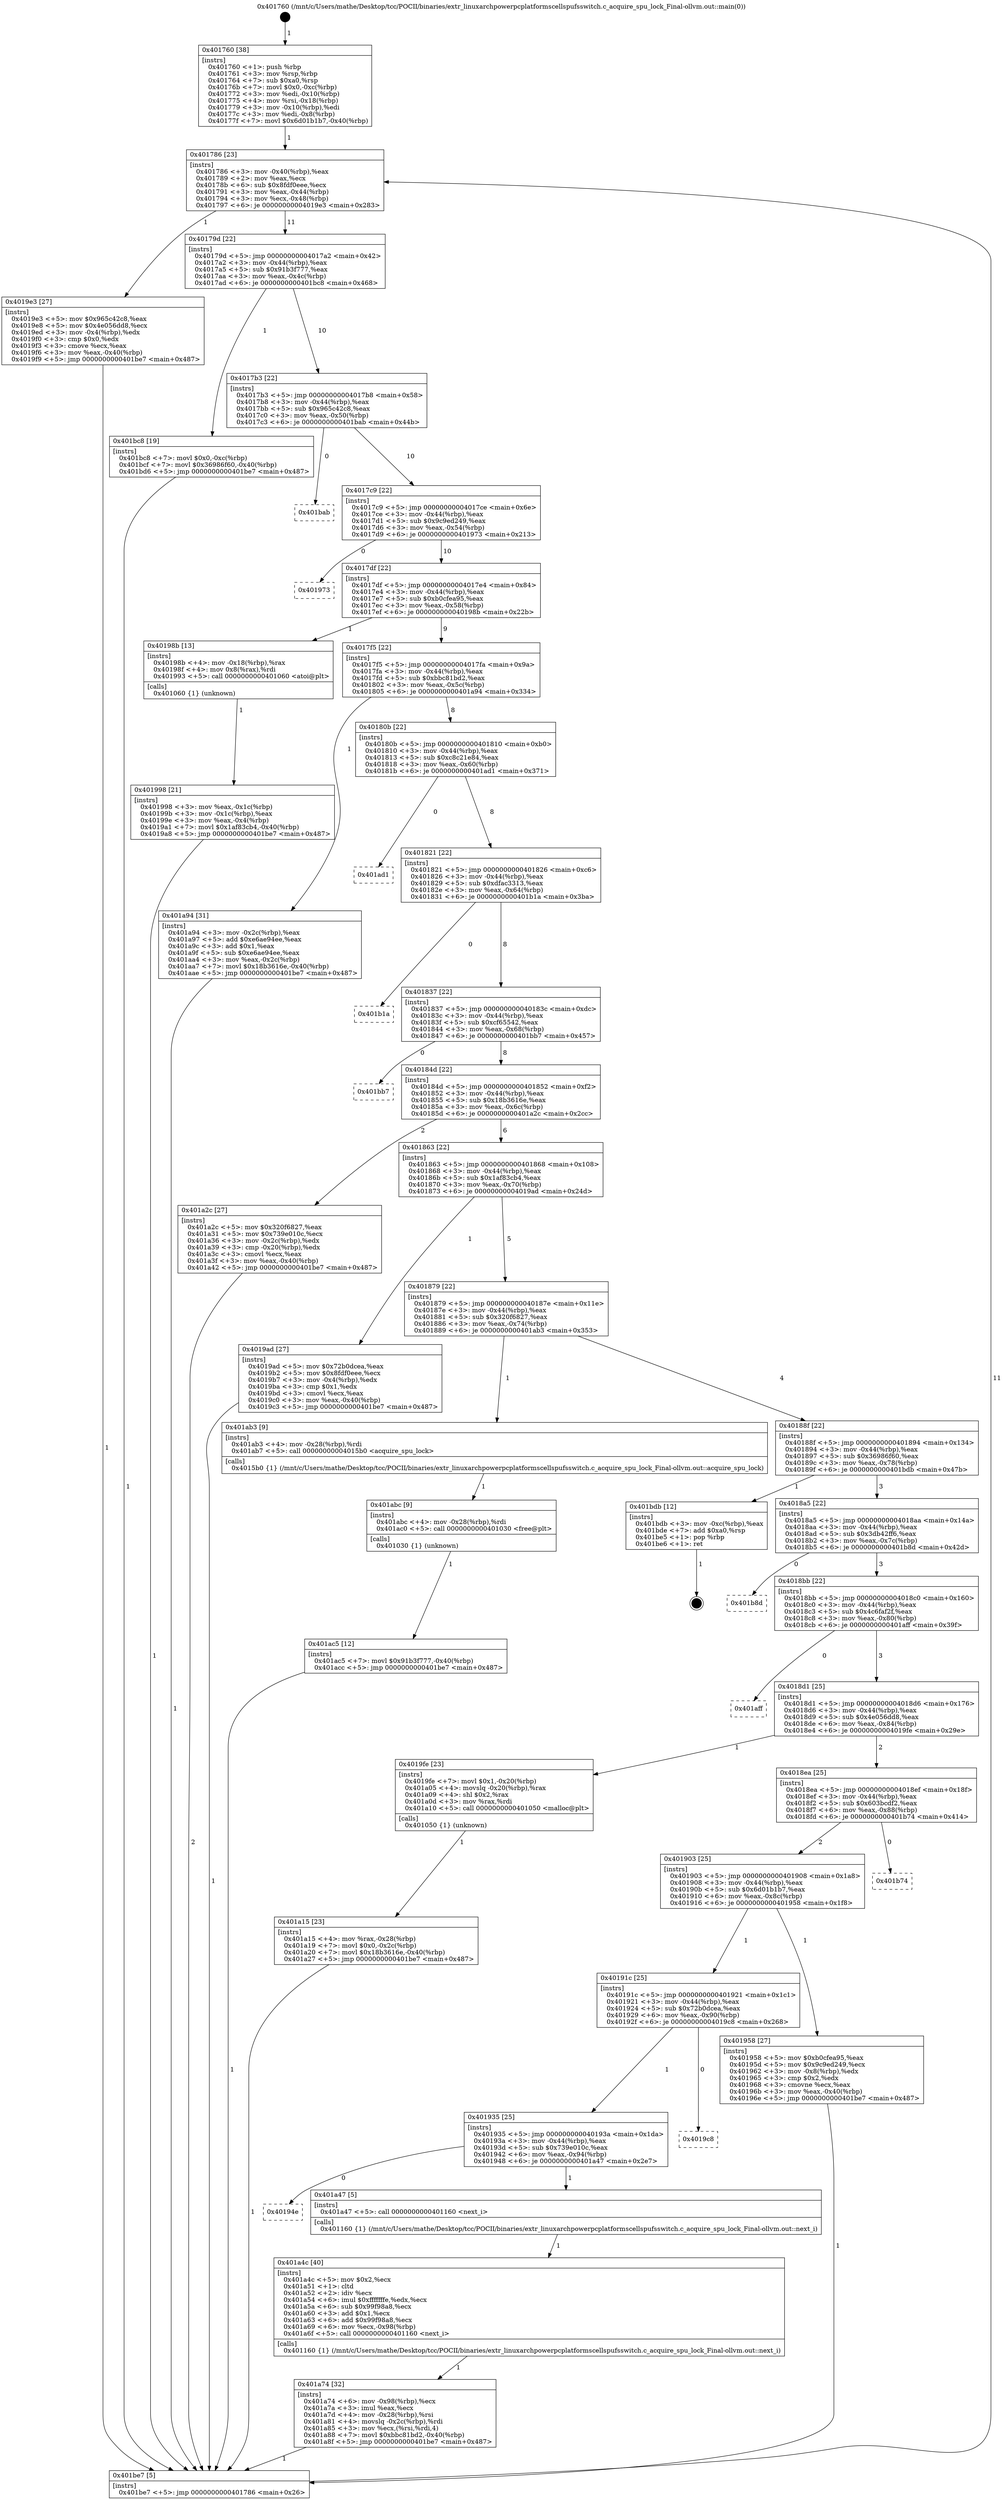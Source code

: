 digraph "0x401760" {
  label = "0x401760 (/mnt/c/Users/mathe/Desktop/tcc/POCII/binaries/extr_linuxarchpowerpcplatformscellspufsswitch.c_acquire_spu_lock_Final-ollvm.out::main(0))"
  labelloc = "t"
  node[shape=record]

  Entry [label="",width=0.3,height=0.3,shape=circle,fillcolor=black,style=filled]
  "0x401786" [label="{
     0x401786 [23]\l
     | [instrs]\l
     &nbsp;&nbsp;0x401786 \<+3\>: mov -0x40(%rbp),%eax\l
     &nbsp;&nbsp;0x401789 \<+2\>: mov %eax,%ecx\l
     &nbsp;&nbsp;0x40178b \<+6\>: sub $0x8fdf0eee,%ecx\l
     &nbsp;&nbsp;0x401791 \<+3\>: mov %eax,-0x44(%rbp)\l
     &nbsp;&nbsp;0x401794 \<+3\>: mov %ecx,-0x48(%rbp)\l
     &nbsp;&nbsp;0x401797 \<+6\>: je 00000000004019e3 \<main+0x283\>\l
  }"]
  "0x4019e3" [label="{
     0x4019e3 [27]\l
     | [instrs]\l
     &nbsp;&nbsp;0x4019e3 \<+5\>: mov $0x965c42c8,%eax\l
     &nbsp;&nbsp;0x4019e8 \<+5\>: mov $0x4e056dd8,%ecx\l
     &nbsp;&nbsp;0x4019ed \<+3\>: mov -0x4(%rbp),%edx\l
     &nbsp;&nbsp;0x4019f0 \<+3\>: cmp $0x0,%edx\l
     &nbsp;&nbsp;0x4019f3 \<+3\>: cmove %ecx,%eax\l
     &nbsp;&nbsp;0x4019f6 \<+3\>: mov %eax,-0x40(%rbp)\l
     &nbsp;&nbsp;0x4019f9 \<+5\>: jmp 0000000000401be7 \<main+0x487\>\l
  }"]
  "0x40179d" [label="{
     0x40179d [22]\l
     | [instrs]\l
     &nbsp;&nbsp;0x40179d \<+5\>: jmp 00000000004017a2 \<main+0x42\>\l
     &nbsp;&nbsp;0x4017a2 \<+3\>: mov -0x44(%rbp),%eax\l
     &nbsp;&nbsp;0x4017a5 \<+5\>: sub $0x91b3f777,%eax\l
     &nbsp;&nbsp;0x4017aa \<+3\>: mov %eax,-0x4c(%rbp)\l
     &nbsp;&nbsp;0x4017ad \<+6\>: je 0000000000401bc8 \<main+0x468\>\l
  }"]
  Exit [label="",width=0.3,height=0.3,shape=circle,fillcolor=black,style=filled,peripheries=2]
  "0x401bc8" [label="{
     0x401bc8 [19]\l
     | [instrs]\l
     &nbsp;&nbsp;0x401bc8 \<+7\>: movl $0x0,-0xc(%rbp)\l
     &nbsp;&nbsp;0x401bcf \<+7\>: movl $0x36986f60,-0x40(%rbp)\l
     &nbsp;&nbsp;0x401bd6 \<+5\>: jmp 0000000000401be7 \<main+0x487\>\l
  }"]
  "0x4017b3" [label="{
     0x4017b3 [22]\l
     | [instrs]\l
     &nbsp;&nbsp;0x4017b3 \<+5\>: jmp 00000000004017b8 \<main+0x58\>\l
     &nbsp;&nbsp;0x4017b8 \<+3\>: mov -0x44(%rbp),%eax\l
     &nbsp;&nbsp;0x4017bb \<+5\>: sub $0x965c42c8,%eax\l
     &nbsp;&nbsp;0x4017c0 \<+3\>: mov %eax,-0x50(%rbp)\l
     &nbsp;&nbsp;0x4017c3 \<+6\>: je 0000000000401bab \<main+0x44b\>\l
  }"]
  "0x401ac5" [label="{
     0x401ac5 [12]\l
     | [instrs]\l
     &nbsp;&nbsp;0x401ac5 \<+7\>: movl $0x91b3f777,-0x40(%rbp)\l
     &nbsp;&nbsp;0x401acc \<+5\>: jmp 0000000000401be7 \<main+0x487\>\l
  }"]
  "0x401bab" [label="{
     0x401bab\l
  }", style=dashed]
  "0x4017c9" [label="{
     0x4017c9 [22]\l
     | [instrs]\l
     &nbsp;&nbsp;0x4017c9 \<+5\>: jmp 00000000004017ce \<main+0x6e\>\l
     &nbsp;&nbsp;0x4017ce \<+3\>: mov -0x44(%rbp),%eax\l
     &nbsp;&nbsp;0x4017d1 \<+5\>: sub $0x9c9ed249,%eax\l
     &nbsp;&nbsp;0x4017d6 \<+3\>: mov %eax,-0x54(%rbp)\l
     &nbsp;&nbsp;0x4017d9 \<+6\>: je 0000000000401973 \<main+0x213\>\l
  }"]
  "0x401abc" [label="{
     0x401abc [9]\l
     | [instrs]\l
     &nbsp;&nbsp;0x401abc \<+4\>: mov -0x28(%rbp),%rdi\l
     &nbsp;&nbsp;0x401ac0 \<+5\>: call 0000000000401030 \<free@plt\>\l
     | [calls]\l
     &nbsp;&nbsp;0x401030 \{1\} (unknown)\l
  }"]
  "0x401973" [label="{
     0x401973\l
  }", style=dashed]
  "0x4017df" [label="{
     0x4017df [22]\l
     | [instrs]\l
     &nbsp;&nbsp;0x4017df \<+5\>: jmp 00000000004017e4 \<main+0x84\>\l
     &nbsp;&nbsp;0x4017e4 \<+3\>: mov -0x44(%rbp),%eax\l
     &nbsp;&nbsp;0x4017e7 \<+5\>: sub $0xb0cfea95,%eax\l
     &nbsp;&nbsp;0x4017ec \<+3\>: mov %eax,-0x58(%rbp)\l
     &nbsp;&nbsp;0x4017ef \<+6\>: je 000000000040198b \<main+0x22b\>\l
  }"]
  "0x401a74" [label="{
     0x401a74 [32]\l
     | [instrs]\l
     &nbsp;&nbsp;0x401a74 \<+6\>: mov -0x98(%rbp),%ecx\l
     &nbsp;&nbsp;0x401a7a \<+3\>: imul %eax,%ecx\l
     &nbsp;&nbsp;0x401a7d \<+4\>: mov -0x28(%rbp),%rsi\l
     &nbsp;&nbsp;0x401a81 \<+4\>: movslq -0x2c(%rbp),%rdi\l
     &nbsp;&nbsp;0x401a85 \<+3\>: mov %ecx,(%rsi,%rdi,4)\l
     &nbsp;&nbsp;0x401a88 \<+7\>: movl $0xbbc81bd2,-0x40(%rbp)\l
     &nbsp;&nbsp;0x401a8f \<+5\>: jmp 0000000000401be7 \<main+0x487\>\l
  }"]
  "0x40198b" [label="{
     0x40198b [13]\l
     | [instrs]\l
     &nbsp;&nbsp;0x40198b \<+4\>: mov -0x18(%rbp),%rax\l
     &nbsp;&nbsp;0x40198f \<+4\>: mov 0x8(%rax),%rdi\l
     &nbsp;&nbsp;0x401993 \<+5\>: call 0000000000401060 \<atoi@plt\>\l
     | [calls]\l
     &nbsp;&nbsp;0x401060 \{1\} (unknown)\l
  }"]
  "0x4017f5" [label="{
     0x4017f5 [22]\l
     | [instrs]\l
     &nbsp;&nbsp;0x4017f5 \<+5\>: jmp 00000000004017fa \<main+0x9a\>\l
     &nbsp;&nbsp;0x4017fa \<+3\>: mov -0x44(%rbp),%eax\l
     &nbsp;&nbsp;0x4017fd \<+5\>: sub $0xbbc81bd2,%eax\l
     &nbsp;&nbsp;0x401802 \<+3\>: mov %eax,-0x5c(%rbp)\l
     &nbsp;&nbsp;0x401805 \<+6\>: je 0000000000401a94 \<main+0x334\>\l
  }"]
  "0x401a4c" [label="{
     0x401a4c [40]\l
     | [instrs]\l
     &nbsp;&nbsp;0x401a4c \<+5\>: mov $0x2,%ecx\l
     &nbsp;&nbsp;0x401a51 \<+1\>: cltd\l
     &nbsp;&nbsp;0x401a52 \<+2\>: idiv %ecx\l
     &nbsp;&nbsp;0x401a54 \<+6\>: imul $0xfffffffe,%edx,%ecx\l
     &nbsp;&nbsp;0x401a5a \<+6\>: sub $0x99f98a8,%ecx\l
     &nbsp;&nbsp;0x401a60 \<+3\>: add $0x1,%ecx\l
     &nbsp;&nbsp;0x401a63 \<+6\>: add $0x99f98a8,%ecx\l
     &nbsp;&nbsp;0x401a69 \<+6\>: mov %ecx,-0x98(%rbp)\l
     &nbsp;&nbsp;0x401a6f \<+5\>: call 0000000000401160 \<next_i\>\l
     | [calls]\l
     &nbsp;&nbsp;0x401160 \{1\} (/mnt/c/Users/mathe/Desktop/tcc/POCII/binaries/extr_linuxarchpowerpcplatformscellspufsswitch.c_acquire_spu_lock_Final-ollvm.out::next_i)\l
  }"]
  "0x401a94" [label="{
     0x401a94 [31]\l
     | [instrs]\l
     &nbsp;&nbsp;0x401a94 \<+3\>: mov -0x2c(%rbp),%eax\l
     &nbsp;&nbsp;0x401a97 \<+5\>: add $0xe6ae94ee,%eax\l
     &nbsp;&nbsp;0x401a9c \<+3\>: add $0x1,%eax\l
     &nbsp;&nbsp;0x401a9f \<+5\>: sub $0xe6ae94ee,%eax\l
     &nbsp;&nbsp;0x401aa4 \<+3\>: mov %eax,-0x2c(%rbp)\l
     &nbsp;&nbsp;0x401aa7 \<+7\>: movl $0x18b3616e,-0x40(%rbp)\l
     &nbsp;&nbsp;0x401aae \<+5\>: jmp 0000000000401be7 \<main+0x487\>\l
  }"]
  "0x40180b" [label="{
     0x40180b [22]\l
     | [instrs]\l
     &nbsp;&nbsp;0x40180b \<+5\>: jmp 0000000000401810 \<main+0xb0\>\l
     &nbsp;&nbsp;0x401810 \<+3\>: mov -0x44(%rbp),%eax\l
     &nbsp;&nbsp;0x401813 \<+5\>: sub $0xc8c21e84,%eax\l
     &nbsp;&nbsp;0x401818 \<+3\>: mov %eax,-0x60(%rbp)\l
     &nbsp;&nbsp;0x40181b \<+6\>: je 0000000000401ad1 \<main+0x371\>\l
  }"]
  "0x40194e" [label="{
     0x40194e\l
  }", style=dashed]
  "0x401ad1" [label="{
     0x401ad1\l
  }", style=dashed]
  "0x401821" [label="{
     0x401821 [22]\l
     | [instrs]\l
     &nbsp;&nbsp;0x401821 \<+5\>: jmp 0000000000401826 \<main+0xc6\>\l
     &nbsp;&nbsp;0x401826 \<+3\>: mov -0x44(%rbp),%eax\l
     &nbsp;&nbsp;0x401829 \<+5\>: sub $0xdfac3313,%eax\l
     &nbsp;&nbsp;0x40182e \<+3\>: mov %eax,-0x64(%rbp)\l
     &nbsp;&nbsp;0x401831 \<+6\>: je 0000000000401b1a \<main+0x3ba\>\l
  }"]
  "0x401a47" [label="{
     0x401a47 [5]\l
     | [instrs]\l
     &nbsp;&nbsp;0x401a47 \<+5\>: call 0000000000401160 \<next_i\>\l
     | [calls]\l
     &nbsp;&nbsp;0x401160 \{1\} (/mnt/c/Users/mathe/Desktop/tcc/POCII/binaries/extr_linuxarchpowerpcplatformscellspufsswitch.c_acquire_spu_lock_Final-ollvm.out::next_i)\l
  }"]
  "0x401b1a" [label="{
     0x401b1a\l
  }", style=dashed]
  "0x401837" [label="{
     0x401837 [22]\l
     | [instrs]\l
     &nbsp;&nbsp;0x401837 \<+5\>: jmp 000000000040183c \<main+0xdc\>\l
     &nbsp;&nbsp;0x40183c \<+3\>: mov -0x44(%rbp),%eax\l
     &nbsp;&nbsp;0x40183f \<+5\>: sub $0xcf65542,%eax\l
     &nbsp;&nbsp;0x401844 \<+3\>: mov %eax,-0x68(%rbp)\l
     &nbsp;&nbsp;0x401847 \<+6\>: je 0000000000401bb7 \<main+0x457\>\l
  }"]
  "0x401935" [label="{
     0x401935 [25]\l
     | [instrs]\l
     &nbsp;&nbsp;0x401935 \<+5\>: jmp 000000000040193a \<main+0x1da\>\l
     &nbsp;&nbsp;0x40193a \<+3\>: mov -0x44(%rbp),%eax\l
     &nbsp;&nbsp;0x40193d \<+5\>: sub $0x739e010c,%eax\l
     &nbsp;&nbsp;0x401942 \<+6\>: mov %eax,-0x94(%rbp)\l
     &nbsp;&nbsp;0x401948 \<+6\>: je 0000000000401a47 \<main+0x2e7\>\l
  }"]
  "0x401bb7" [label="{
     0x401bb7\l
  }", style=dashed]
  "0x40184d" [label="{
     0x40184d [22]\l
     | [instrs]\l
     &nbsp;&nbsp;0x40184d \<+5\>: jmp 0000000000401852 \<main+0xf2\>\l
     &nbsp;&nbsp;0x401852 \<+3\>: mov -0x44(%rbp),%eax\l
     &nbsp;&nbsp;0x401855 \<+5\>: sub $0x18b3616e,%eax\l
     &nbsp;&nbsp;0x40185a \<+3\>: mov %eax,-0x6c(%rbp)\l
     &nbsp;&nbsp;0x40185d \<+6\>: je 0000000000401a2c \<main+0x2cc\>\l
  }"]
  "0x4019c8" [label="{
     0x4019c8\l
  }", style=dashed]
  "0x401a2c" [label="{
     0x401a2c [27]\l
     | [instrs]\l
     &nbsp;&nbsp;0x401a2c \<+5\>: mov $0x320f6827,%eax\l
     &nbsp;&nbsp;0x401a31 \<+5\>: mov $0x739e010c,%ecx\l
     &nbsp;&nbsp;0x401a36 \<+3\>: mov -0x2c(%rbp),%edx\l
     &nbsp;&nbsp;0x401a39 \<+3\>: cmp -0x20(%rbp),%edx\l
     &nbsp;&nbsp;0x401a3c \<+3\>: cmovl %ecx,%eax\l
     &nbsp;&nbsp;0x401a3f \<+3\>: mov %eax,-0x40(%rbp)\l
     &nbsp;&nbsp;0x401a42 \<+5\>: jmp 0000000000401be7 \<main+0x487\>\l
  }"]
  "0x401863" [label="{
     0x401863 [22]\l
     | [instrs]\l
     &nbsp;&nbsp;0x401863 \<+5\>: jmp 0000000000401868 \<main+0x108\>\l
     &nbsp;&nbsp;0x401868 \<+3\>: mov -0x44(%rbp),%eax\l
     &nbsp;&nbsp;0x40186b \<+5\>: sub $0x1af83cb4,%eax\l
     &nbsp;&nbsp;0x401870 \<+3\>: mov %eax,-0x70(%rbp)\l
     &nbsp;&nbsp;0x401873 \<+6\>: je 00000000004019ad \<main+0x24d\>\l
  }"]
  "0x401a15" [label="{
     0x401a15 [23]\l
     | [instrs]\l
     &nbsp;&nbsp;0x401a15 \<+4\>: mov %rax,-0x28(%rbp)\l
     &nbsp;&nbsp;0x401a19 \<+7\>: movl $0x0,-0x2c(%rbp)\l
     &nbsp;&nbsp;0x401a20 \<+7\>: movl $0x18b3616e,-0x40(%rbp)\l
     &nbsp;&nbsp;0x401a27 \<+5\>: jmp 0000000000401be7 \<main+0x487\>\l
  }"]
  "0x4019ad" [label="{
     0x4019ad [27]\l
     | [instrs]\l
     &nbsp;&nbsp;0x4019ad \<+5\>: mov $0x72b0dcea,%eax\l
     &nbsp;&nbsp;0x4019b2 \<+5\>: mov $0x8fdf0eee,%ecx\l
     &nbsp;&nbsp;0x4019b7 \<+3\>: mov -0x4(%rbp),%edx\l
     &nbsp;&nbsp;0x4019ba \<+3\>: cmp $0x1,%edx\l
     &nbsp;&nbsp;0x4019bd \<+3\>: cmovl %ecx,%eax\l
     &nbsp;&nbsp;0x4019c0 \<+3\>: mov %eax,-0x40(%rbp)\l
     &nbsp;&nbsp;0x4019c3 \<+5\>: jmp 0000000000401be7 \<main+0x487\>\l
  }"]
  "0x401879" [label="{
     0x401879 [22]\l
     | [instrs]\l
     &nbsp;&nbsp;0x401879 \<+5\>: jmp 000000000040187e \<main+0x11e\>\l
     &nbsp;&nbsp;0x40187e \<+3\>: mov -0x44(%rbp),%eax\l
     &nbsp;&nbsp;0x401881 \<+5\>: sub $0x320f6827,%eax\l
     &nbsp;&nbsp;0x401886 \<+3\>: mov %eax,-0x74(%rbp)\l
     &nbsp;&nbsp;0x401889 \<+6\>: je 0000000000401ab3 \<main+0x353\>\l
  }"]
  "0x401998" [label="{
     0x401998 [21]\l
     | [instrs]\l
     &nbsp;&nbsp;0x401998 \<+3\>: mov %eax,-0x1c(%rbp)\l
     &nbsp;&nbsp;0x40199b \<+3\>: mov -0x1c(%rbp),%eax\l
     &nbsp;&nbsp;0x40199e \<+3\>: mov %eax,-0x4(%rbp)\l
     &nbsp;&nbsp;0x4019a1 \<+7\>: movl $0x1af83cb4,-0x40(%rbp)\l
     &nbsp;&nbsp;0x4019a8 \<+5\>: jmp 0000000000401be7 \<main+0x487\>\l
  }"]
  "0x401ab3" [label="{
     0x401ab3 [9]\l
     | [instrs]\l
     &nbsp;&nbsp;0x401ab3 \<+4\>: mov -0x28(%rbp),%rdi\l
     &nbsp;&nbsp;0x401ab7 \<+5\>: call 00000000004015b0 \<acquire_spu_lock\>\l
     | [calls]\l
     &nbsp;&nbsp;0x4015b0 \{1\} (/mnt/c/Users/mathe/Desktop/tcc/POCII/binaries/extr_linuxarchpowerpcplatformscellspufsswitch.c_acquire_spu_lock_Final-ollvm.out::acquire_spu_lock)\l
  }"]
  "0x40188f" [label="{
     0x40188f [22]\l
     | [instrs]\l
     &nbsp;&nbsp;0x40188f \<+5\>: jmp 0000000000401894 \<main+0x134\>\l
     &nbsp;&nbsp;0x401894 \<+3\>: mov -0x44(%rbp),%eax\l
     &nbsp;&nbsp;0x401897 \<+5\>: sub $0x36986f60,%eax\l
     &nbsp;&nbsp;0x40189c \<+3\>: mov %eax,-0x78(%rbp)\l
     &nbsp;&nbsp;0x40189f \<+6\>: je 0000000000401bdb \<main+0x47b\>\l
  }"]
  "0x401760" [label="{
     0x401760 [38]\l
     | [instrs]\l
     &nbsp;&nbsp;0x401760 \<+1\>: push %rbp\l
     &nbsp;&nbsp;0x401761 \<+3\>: mov %rsp,%rbp\l
     &nbsp;&nbsp;0x401764 \<+7\>: sub $0xa0,%rsp\l
     &nbsp;&nbsp;0x40176b \<+7\>: movl $0x0,-0xc(%rbp)\l
     &nbsp;&nbsp;0x401772 \<+3\>: mov %edi,-0x10(%rbp)\l
     &nbsp;&nbsp;0x401775 \<+4\>: mov %rsi,-0x18(%rbp)\l
     &nbsp;&nbsp;0x401779 \<+3\>: mov -0x10(%rbp),%edi\l
     &nbsp;&nbsp;0x40177c \<+3\>: mov %edi,-0x8(%rbp)\l
     &nbsp;&nbsp;0x40177f \<+7\>: movl $0x6d01b1b7,-0x40(%rbp)\l
  }"]
  "0x401bdb" [label="{
     0x401bdb [12]\l
     | [instrs]\l
     &nbsp;&nbsp;0x401bdb \<+3\>: mov -0xc(%rbp),%eax\l
     &nbsp;&nbsp;0x401bde \<+7\>: add $0xa0,%rsp\l
     &nbsp;&nbsp;0x401be5 \<+1\>: pop %rbp\l
     &nbsp;&nbsp;0x401be6 \<+1\>: ret\l
  }"]
  "0x4018a5" [label="{
     0x4018a5 [22]\l
     | [instrs]\l
     &nbsp;&nbsp;0x4018a5 \<+5\>: jmp 00000000004018aa \<main+0x14a\>\l
     &nbsp;&nbsp;0x4018aa \<+3\>: mov -0x44(%rbp),%eax\l
     &nbsp;&nbsp;0x4018ad \<+5\>: sub $0x3db42ff6,%eax\l
     &nbsp;&nbsp;0x4018b2 \<+3\>: mov %eax,-0x7c(%rbp)\l
     &nbsp;&nbsp;0x4018b5 \<+6\>: je 0000000000401b8d \<main+0x42d\>\l
  }"]
  "0x401be7" [label="{
     0x401be7 [5]\l
     | [instrs]\l
     &nbsp;&nbsp;0x401be7 \<+5\>: jmp 0000000000401786 \<main+0x26\>\l
  }"]
  "0x401b8d" [label="{
     0x401b8d\l
  }", style=dashed]
  "0x4018bb" [label="{
     0x4018bb [22]\l
     | [instrs]\l
     &nbsp;&nbsp;0x4018bb \<+5\>: jmp 00000000004018c0 \<main+0x160\>\l
     &nbsp;&nbsp;0x4018c0 \<+3\>: mov -0x44(%rbp),%eax\l
     &nbsp;&nbsp;0x4018c3 \<+5\>: sub $0x4c6faf2f,%eax\l
     &nbsp;&nbsp;0x4018c8 \<+3\>: mov %eax,-0x80(%rbp)\l
     &nbsp;&nbsp;0x4018cb \<+6\>: je 0000000000401aff \<main+0x39f\>\l
  }"]
  "0x40191c" [label="{
     0x40191c [25]\l
     | [instrs]\l
     &nbsp;&nbsp;0x40191c \<+5\>: jmp 0000000000401921 \<main+0x1c1\>\l
     &nbsp;&nbsp;0x401921 \<+3\>: mov -0x44(%rbp),%eax\l
     &nbsp;&nbsp;0x401924 \<+5\>: sub $0x72b0dcea,%eax\l
     &nbsp;&nbsp;0x401929 \<+6\>: mov %eax,-0x90(%rbp)\l
     &nbsp;&nbsp;0x40192f \<+6\>: je 00000000004019c8 \<main+0x268\>\l
  }"]
  "0x401aff" [label="{
     0x401aff\l
  }", style=dashed]
  "0x4018d1" [label="{
     0x4018d1 [25]\l
     | [instrs]\l
     &nbsp;&nbsp;0x4018d1 \<+5\>: jmp 00000000004018d6 \<main+0x176\>\l
     &nbsp;&nbsp;0x4018d6 \<+3\>: mov -0x44(%rbp),%eax\l
     &nbsp;&nbsp;0x4018d9 \<+5\>: sub $0x4e056dd8,%eax\l
     &nbsp;&nbsp;0x4018de \<+6\>: mov %eax,-0x84(%rbp)\l
     &nbsp;&nbsp;0x4018e4 \<+6\>: je 00000000004019fe \<main+0x29e\>\l
  }"]
  "0x401958" [label="{
     0x401958 [27]\l
     | [instrs]\l
     &nbsp;&nbsp;0x401958 \<+5\>: mov $0xb0cfea95,%eax\l
     &nbsp;&nbsp;0x40195d \<+5\>: mov $0x9c9ed249,%ecx\l
     &nbsp;&nbsp;0x401962 \<+3\>: mov -0x8(%rbp),%edx\l
     &nbsp;&nbsp;0x401965 \<+3\>: cmp $0x2,%edx\l
     &nbsp;&nbsp;0x401968 \<+3\>: cmovne %ecx,%eax\l
     &nbsp;&nbsp;0x40196b \<+3\>: mov %eax,-0x40(%rbp)\l
     &nbsp;&nbsp;0x40196e \<+5\>: jmp 0000000000401be7 \<main+0x487\>\l
  }"]
  "0x4019fe" [label="{
     0x4019fe [23]\l
     | [instrs]\l
     &nbsp;&nbsp;0x4019fe \<+7\>: movl $0x1,-0x20(%rbp)\l
     &nbsp;&nbsp;0x401a05 \<+4\>: movslq -0x20(%rbp),%rax\l
     &nbsp;&nbsp;0x401a09 \<+4\>: shl $0x2,%rax\l
     &nbsp;&nbsp;0x401a0d \<+3\>: mov %rax,%rdi\l
     &nbsp;&nbsp;0x401a10 \<+5\>: call 0000000000401050 \<malloc@plt\>\l
     | [calls]\l
     &nbsp;&nbsp;0x401050 \{1\} (unknown)\l
  }"]
  "0x4018ea" [label="{
     0x4018ea [25]\l
     | [instrs]\l
     &nbsp;&nbsp;0x4018ea \<+5\>: jmp 00000000004018ef \<main+0x18f\>\l
     &nbsp;&nbsp;0x4018ef \<+3\>: mov -0x44(%rbp),%eax\l
     &nbsp;&nbsp;0x4018f2 \<+5\>: sub $0x603bcdf2,%eax\l
     &nbsp;&nbsp;0x4018f7 \<+6\>: mov %eax,-0x88(%rbp)\l
     &nbsp;&nbsp;0x4018fd \<+6\>: je 0000000000401b74 \<main+0x414\>\l
  }"]
  "0x401903" [label="{
     0x401903 [25]\l
     | [instrs]\l
     &nbsp;&nbsp;0x401903 \<+5\>: jmp 0000000000401908 \<main+0x1a8\>\l
     &nbsp;&nbsp;0x401908 \<+3\>: mov -0x44(%rbp),%eax\l
     &nbsp;&nbsp;0x40190b \<+5\>: sub $0x6d01b1b7,%eax\l
     &nbsp;&nbsp;0x401910 \<+6\>: mov %eax,-0x8c(%rbp)\l
     &nbsp;&nbsp;0x401916 \<+6\>: je 0000000000401958 \<main+0x1f8\>\l
  }"]
  "0x401b74" [label="{
     0x401b74\l
  }", style=dashed]
  Entry -> "0x401760" [label=" 1"]
  "0x401786" -> "0x4019e3" [label=" 1"]
  "0x401786" -> "0x40179d" [label=" 11"]
  "0x401bdb" -> Exit [label=" 1"]
  "0x40179d" -> "0x401bc8" [label=" 1"]
  "0x40179d" -> "0x4017b3" [label=" 10"]
  "0x401bc8" -> "0x401be7" [label=" 1"]
  "0x4017b3" -> "0x401bab" [label=" 0"]
  "0x4017b3" -> "0x4017c9" [label=" 10"]
  "0x401ac5" -> "0x401be7" [label=" 1"]
  "0x4017c9" -> "0x401973" [label=" 0"]
  "0x4017c9" -> "0x4017df" [label=" 10"]
  "0x401abc" -> "0x401ac5" [label=" 1"]
  "0x4017df" -> "0x40198b" [label=" 1"]
  "0x4017df" -> "0x4017f5" [label=" 9"]
  "0x401ab3" -> "0x401abc" [label=" 1"]
  "0x4017f5" -> "0x401a94" [label=" 1"]
  "0x4017f5" -> "0x40180b" [label=" 8"]
  "0x401a94" -> "0x401be7" [label=" 1"]
  "0x40180b" -> "0x401ad1" [label=" 0"]
  "0x40180b" -> "0x401821" [label=" 8"]
  "0x401a74" -> "0x401be7" [label=" 1"]
  "0x401821" -> "0x401b1a" [label=" 0"]
  "0x401821" -> "0x401837" [label=" 8"]
  "0x401a4c" -> "0x401a74" [label=" 1"]
  "0x401837" -> "0x401bb7" [label=" 0"]
  "0x401837" -> "0x40184d" [label=" 8"]
  "0x401935" -> "0x40194e" [label=" 0"]
  "0x40184d" -> "0x401a2c" [label=" 2"]
  "0x40184d" -> "0x401863" [label=" 6"]
  "0x401935" -> "0x401a47" [label=" 1"]
  "0x401863" -> "0x4019ad" [label=" 1"]
  "0x401863" -> "0x401879" [label=" 5"]
  "0x40191c" -> "0x401935" [label=" 1"]
  "0x401879" -> "0x401ab3" [label=" 1"]
  "0x401879" -> "0x40188f" [label=" 4"]
  "0x40191c" -> "0x4019c8" [label=" 0"]
  "0x40188f" -> "0x401bdb" [label=" 1"]
  "0x40188f" -> "0x4018a5" [label=" 3"]
  "0x401a47" -> "0x401a4c" [label=" 1"]
  "0x4018a5" -> "0x401b8d" [label=" 0"]
  "0x4018a5" -> "0x4018bb" [label=" 3"]
  "0x401a2c" -> "0x401be7" [label=" 2"]
  "0x4018bb" -> "0x401aff" [label=" 0"]
  "0x4018bb" -> "0x4018d1" [label=" 3"]
  "0x401a15" -> "0x401be7" [label=" 1"]
  "0x4018d1" -> "0x4019fe" [label=" 1"]
  "0x4018d1" -> "0x4018ea" [label=" 2"]
  "0x4019fe" -> "0x401a15" [label=" 1"]
  "0x4018ea" -> "0x401b74" [label=" 0"]
  "0x4018ea" -> "0x401903" [label=" 2"]
  "0x4019e3" -> "0x401be7" [label=" 1"]
  "0x401903" -> "0x401958" [label=" 1"]
  "0x401903" -> "0x40191c" [label=" 1"]
  "0x401958" -> "0x401be7" [label=" 1"]
  "0x401760" -> "0x401786" [label=" 1"]
  "0x401be7" -> "0x401786" [label=" 11"]
  "0x40198b" -> "0x401998" [label=" 1"]
  "0x401998" -> "0x401be7" [label=" 1"]
  "0x4019ad" -> "0x401be7" [label=" 1"]
}
